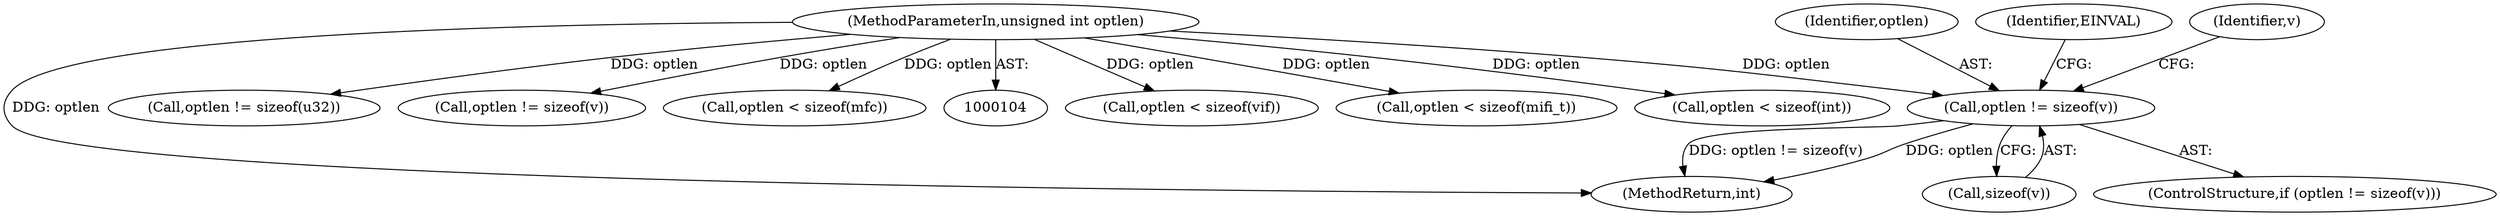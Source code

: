 digraph "0_linux_99253eb750fda6a644d5188fb26c43bad8d5a745_0@API" {
"1000359" [label="(Call,optlen != sizeof(v))"];
"1000108" [label="(MethodParameterIn,unsigned int optlen)"];
"1000189" [label="(Call,optlen < sizeof(vif))"];
"1000233" [label="(Call,optlen < sizeof(mifi_t))"];
"1000360" [label="(Identifier,optlen)"];
"1000359" [label="(Call,optlen != sizeof(v))"];
"1000365" [label="(Identifier,EINVAL)"];
"1000172" [label="(Call,optlen < sizeof(int))"];
"1000470" [label="(MethodReturn,int)"];
"1000108" [label="(MethodParameterIn,unsigned int optlen)"];
"1000408" [label="(Call,optlen != sizeof(u32))"];
"1000332" [label="(Call,optlen != sizeof(v))"];
"1000269" [label="(Call,optlen < sizeof(mfc))"];
"1000361" [label="(Call,sizeof(v))"];
"1000368" [label="(Identifier,v)"];
"1000358" [label="(ControlStructure,if (optlen != sizeof(v)))"];
"1000359" -> "1000358"  [label="AST: "];
"1000359" -> "1000361"  [label="CFG: "];
"1000360" -> "1000359"  [label="AST: "];
"1000361" -> "1000359"  [label="AST: "];
"1000365" -> "1000359"  [label="CFG: "];
"1000368" -> "1000359"  [label="CFG: "];
"1000359" -> "1000470"  [label="DDG: optlen"];
"1000359" -> "1000470"  [label="DDG: optlen != sizeof(v)"];
"1000108" -> "1000359"  [label="DDG: optlen"];
"1000108" -> "1000104"  [label="AST: "];
"1000108" -> "1000470"  [label="DDG: optlen"];
"1000108" -> "1000172"  [label="DDG: optlen"];
"1000108" -> "1000189"  [label="DDG: optlen"];
"1000108" -> "1000233"  [label="DDG: optlen"];
"1000108" -> "1000269"  [label="DDG: optlen"];
"1000108" -> "1000332"  [label="DDG: optlen"];
"1000108" -> "1000408"  [label="DDG: optlen"];
}
